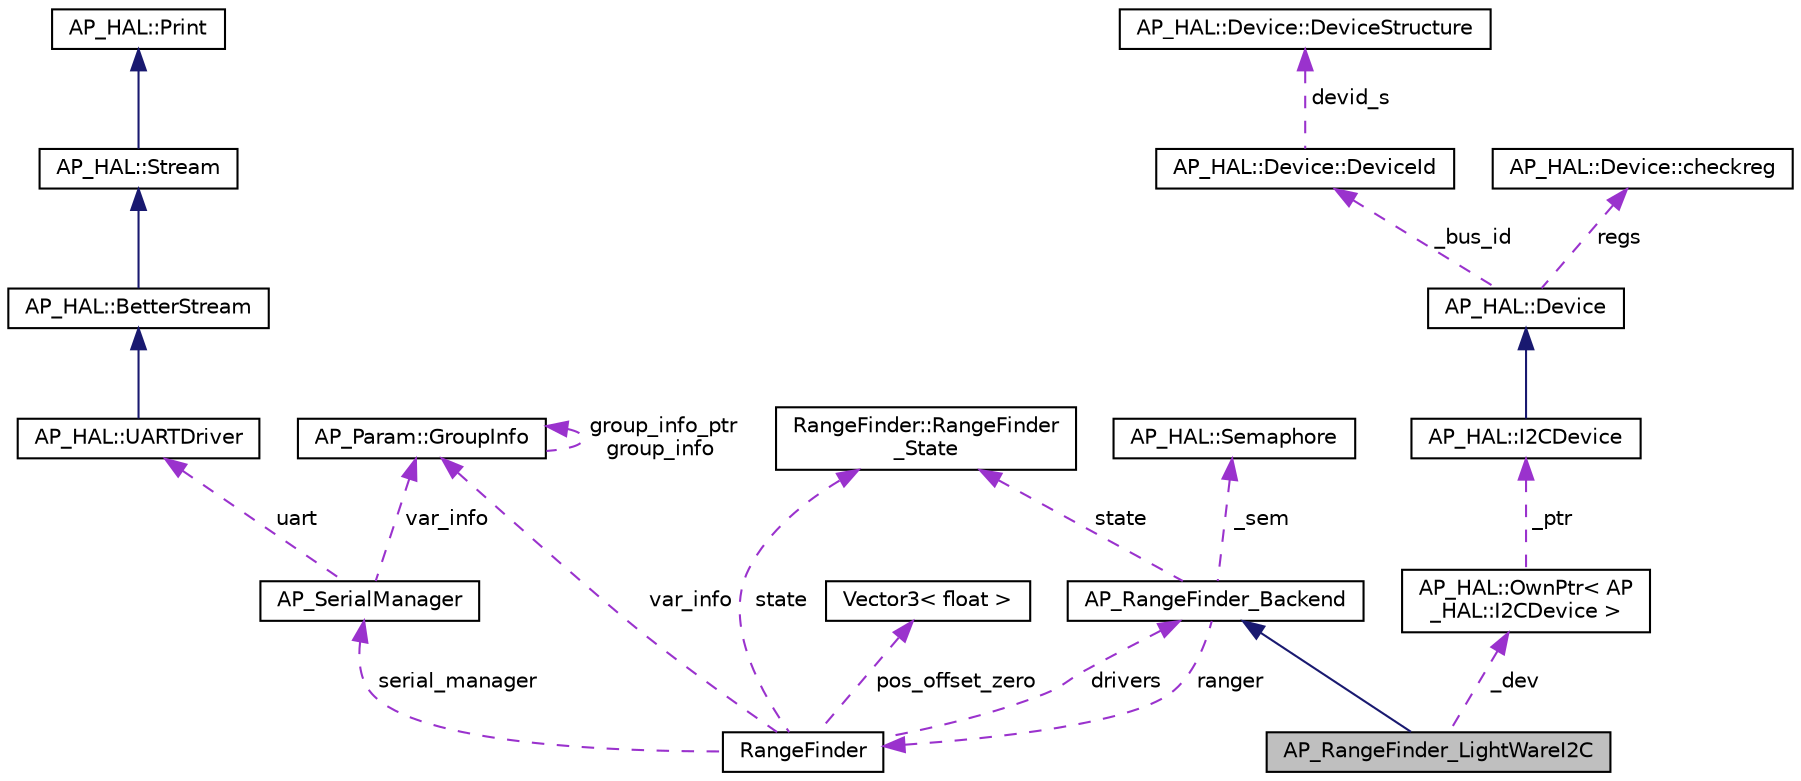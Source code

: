 digraph "AP_RangeFinder_LightWareI2C"
{
 // INTERACTIVE_SVG=YES
  edge [fontname="Helvetica",fontsize="10",labelfontname="Helvetica",labelfontsize="10"];
  node [fontname="Helvetica",fontsize="10",shape=record];
  Node1 [label="AP_RangeFinder_LightWareI2C",height=0.2,width=0.4,color="black", fillcolor="grey75", style="filled", fontcolor="black"];
  Node2 -> Node1 [dir="back",color="midnightblue",fontsize="10",style="solid",fontname="Helvetica"];
  Node2 [label="AP_RangeFinder_Backend",height=0.2,width=0.4,color="black", fillcolor="white", style="filled",URL="$classAP__RangeFinder__Backend.html"];
  Node3 -> Node2 [dir="back",color="darkorchid3",fontsize="10",style="dashed",label=" state" ,fontname="Helvetica"];
  Node3 [label="RangeFinder::RangeFinder\l_State",height=0.2,width=0.4,color="black", fillcolor="white", style="filled",URL="$structRangeFinder_1_1RangeFinder__State.html"];
  Node4 -> Node2 [dir="back",color="darkorchid3",fontsize="10",style="dashed",label=" _sem" ,fontname="Helvetica"];
  Node4 [label="AP_HAL::Semaphore",height=0.2,width=0.4,color="black", fillcolor="white", style="filled",URL="$classAP__HAL_1_1Semaphore.html"];
  Node5 -> Node2 [dir="back",color="darkorchid3",fontsize="10",style="dashed",label=" ranger" ,fontname="Helvetica"];
  Node5 [label="RangeFinder",height=0.2,width=0.4,color="black", fillcolor="white", style="filled",URL="$classRangeFinder.html"];
  Node6 -> Node5 [dir="back",color="darkorchid3",fontsize="10",style="dashed",label=" serial_manager" ,fontname="Helvetica"];
  Node6 [label="AP_SerialManager",height=0.2,width=0.4,color="black", fillcolor="white", style="filled",URL="$classAP__SerialManager.html"];
  Node7 -> Node6 [dir="back",color="darkorchid3",fontsize="10",style="dashed",label=" uart" ,fontname="Helvetica"];
  Node7 [label="AP_HAL::UARTDriver",height=0.2,width=0.4,color="black", fillcolor="white", style="filled",URL="$classAP__HAL_1_1UARTDriver.html"];
  Node8 -> Node7 [dir="back",color="midnightblue",fontsize="10",style="solid",fontname="Helvetica"];
  Node8 [label="AP_HAL::BetterStream",height=0.2,width=0.4,color="black", fillcolor="white", style="filled",URL="$classAP__HAL_1_1BetterStream.html"];
  Node9 -> Node8 [dir="back",color="midnightblue",fontsize="10",style="solid",fontname="Helvetica"];
  Node9 [label="AP_HAL::Stream",height=0.2,width=0.4,color="black", fillcolor="white", style="filled",URL="$classAP__HAL_1_1Stream.html"];
  Node10 -> Node9 [dir="back",color="midnightblue",fontsize="10",style="solid",fontname="Helvetica"];
  Node10 [label="AP_HAL::Print",height=0.2,width=0.4,color="black", fillcolor="white", style="filled",URL="$classAP__HAL_1_1Print.html"];
  Node11 -> Node6 [dir="back",color="darkorchid3",fontsize="10",style="dashed",label=" var_info" ,fontname="Helvetica"];
  Node11 [label="AP_Param::GroupInfo",height=0.2,width=0.4,color="black", fillcolor="white", style="filled",URL="$structAP__Param_1_1GroupInfo.html"];
  Node11 -> Node11 [dir="back",color="darkorchid3",fontsize="10",style="dashed",label=" group_info_ptr\ngroup_info" ,fontname="Helvetica"];
  Node3 -> Node5 [dir="back",color="darkorchid3",fontsize="10",style="dashed",label=" state" ,fontname="Helvetica"];
  Node11 -> Node5 [dir="back",color="darkorchid3",fontsize="10",style="dashed",label=" var_info" ,fontname="Helvetica"];
  Node12 -> Node5 [dir="back",color="darkorchid3",fontsize="10",style="dashed",label=" pos_offset_zero" ,fontname="Helvetica"];
  Node12 [label="Vector3\< float \>",height=0.2,width=0.4,color="black", fillcolor="white", style="filled",URL="$classVector3.html"];
  Node2 -> Node5 [dir="back",color="darkorchid3",fontsize="10",style="dashed",label=" drivers" ,fontname="Helvetica"];
  Node13 -> Node1 [dir="back",color="darkorchid3",fontsize="10",style="dashed",label=" _dev" ,fontname="Helvetica"];
  Node13 [label="AP_HAL::OwnPtr\< AP\l_HAL::I2CDevice \>",height=0.2,width=0.4,color="black", fillcolor="white", style="filled",URL="$classAP__HAL_1_1OwnPtr.html"];
  Node14 -> Node13 [dir="back",color="darkorchid3",fontsize="10",style="dashed",label=" _ptr" ,fontname="Helvetica"];
  Node14 [label="AP_HAL::I2CDevice",height=0.2,width=0.4,color="black", fillcolor="white", style="filled",URL="$classAP__HAL_1_1I2CDevice.html"];
  Node15 -> Node14 [dir="back",color="midnightblue",fontsize="10",style="solid",fontname="Helvetica"];
  Node15 [label="AP_HAL::Device",height=0.2,width=0.4,color="black", fillcolor="white", style="filled",URL="$classAP__HAL_1_1Device.html"];
  Node16 -> Node15 [dir="back",color="darkorchid3",fontsize="10",style="dashed",label=" regs" ,fontname="Helvetica"];
  Node16 [label="AP_HAL::Device::checkreg",height=0.2,width=0.4,color="black", fillcolor="white", style="filled",URL="$structAP__HAL_1_1Device_1_1checkreg.html"];
  Node17 -> Node15 [dir="back",color="darkorchid3",fontsize="10",style="dashed",label=" _bus_id" ,fontname="Helvetica"];
  Node17 [label="AP_HAL::Device::DeviceId",height=0.2,width=0.4,color="black", fillcolor="white", style="filled",URL="$unionAP__HAL_1_1Device_1_1DeviceId.html"];
  Node18 -> Node17 [dir="back",color="darkorchid3",fontsize="10",style="dashed",label=" devid_s" ,fontname="Helvetica"];
  Node18 [label="AP_HAL::Device::DeviceStructure",height=0.2,width=0.4,color="black", fillcolor="white", style="filled",URL="$structAP__HAL_1_1Device_1_1DeviceStructure.html"];
}
